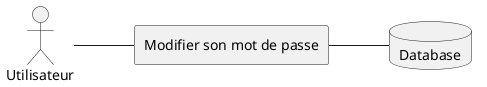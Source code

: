 @startuml
left to right direction
skinparam packageStyle rectangle
actor Utilisateur
database Database
rectangle "Modifier son mot de passe" {
  Utilisateur -- (Modifier son mot de passe)
  (Modifier son mot de passe) -- Database
}
@enduml